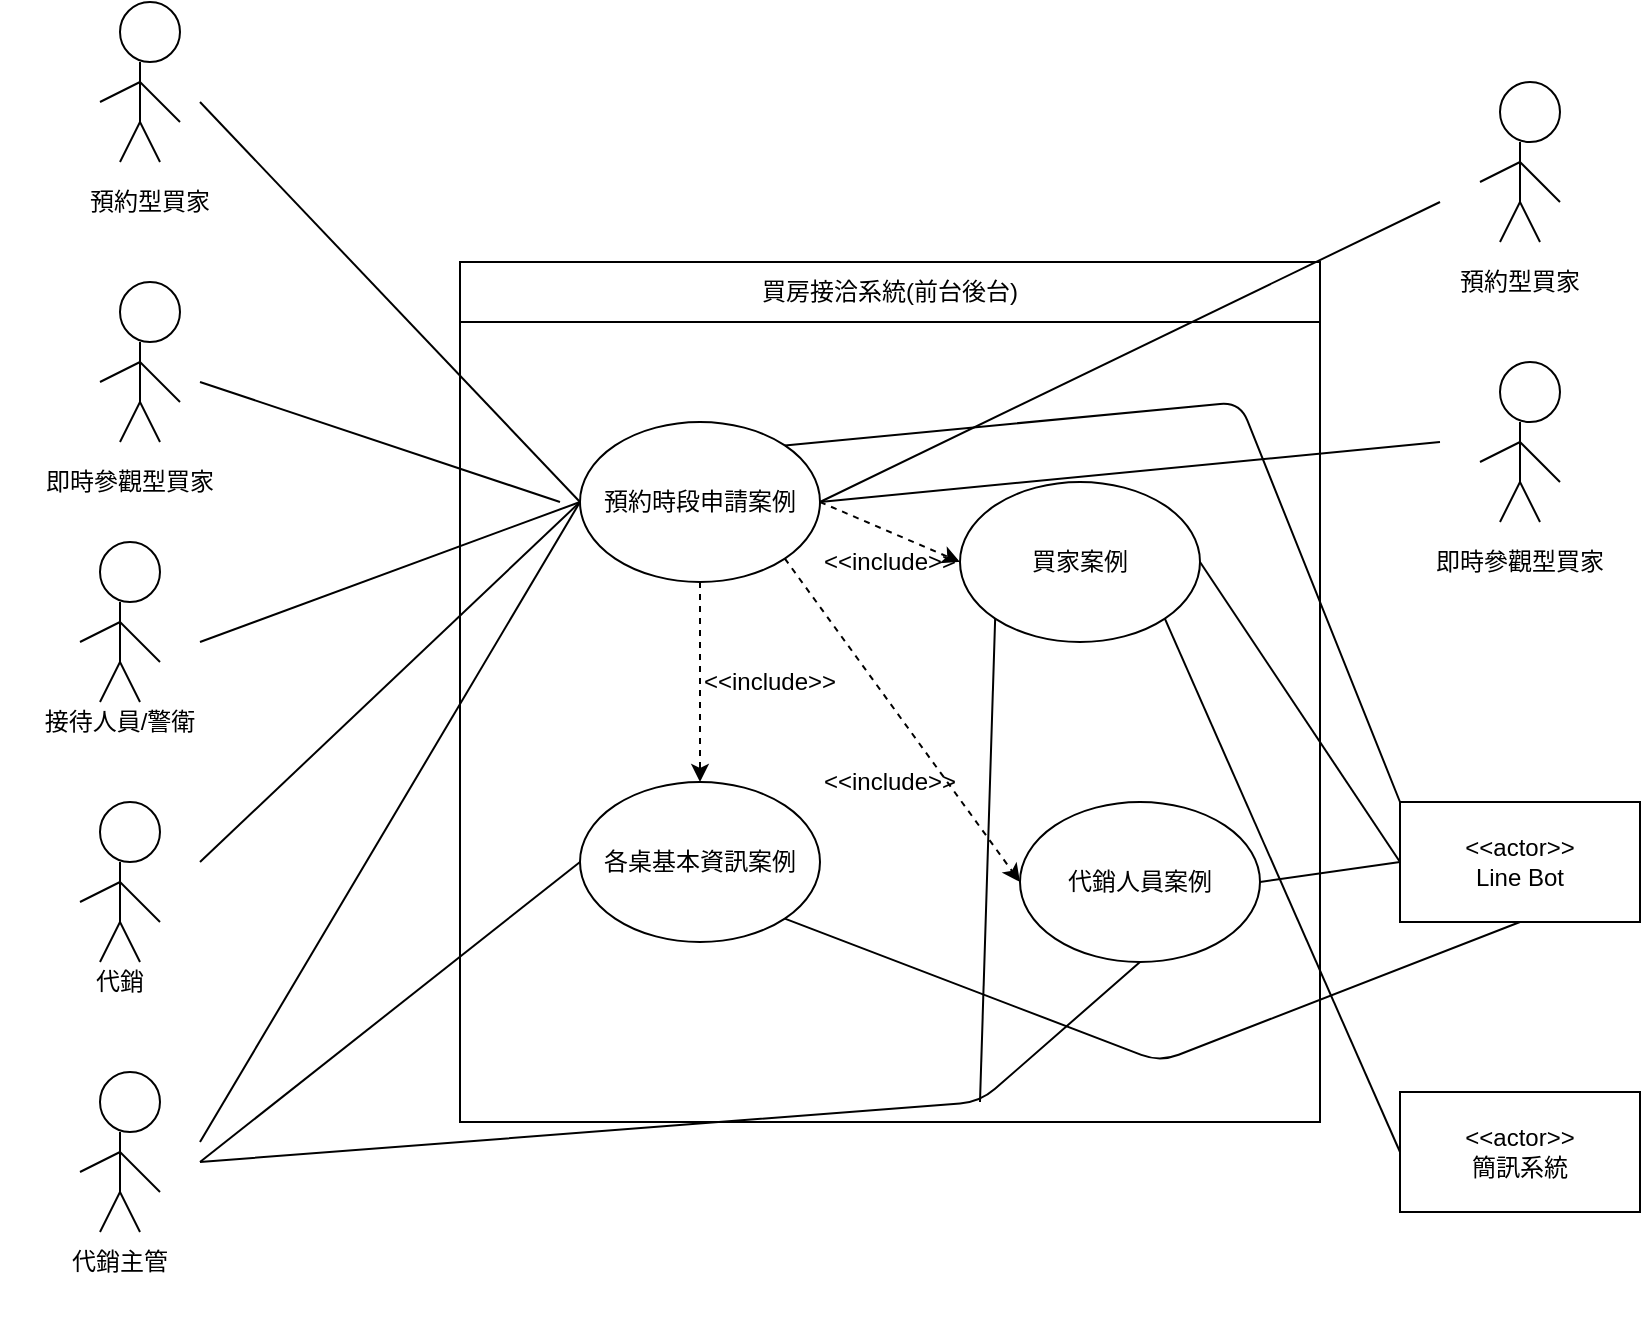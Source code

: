 <mxfile>
    <diagram id="KoW3zuwUAPymf8pgZ1cF" name="第1頁">
        <mxGraphModel dx="2231" dy="683" grid="1" gridSize="10" guides="1" tooltips="1" connect="1" arrows="1" fold="1" page="1" pageScale="1" pageWidth="827" pageHeight="1169" background="#ffffff" math="0" shadow="0">
            <root>
                <mxCell id="0"/>
                <mxCell id="1" parent="0"/>
                <mxCell id="2" value="" style="whiteSpace=wrap;html=1;aspect=fixed;" vertex="1" parent="1">
                    <mxGeometry x="210" y="140" width="430" height="430" as="geometry"/>
                </mxCell>
                <mxCell id="3" value="買房接洽系統(前台後台)" style="rounded=0;whiteSpace=wrap;html=1;" vertex="1" parent="1">
                    <mxGeometry x="210" y="140" width="430" height="30" as="geometry"/>
                </mxCell>
                <mxCell id="8" style="edgeStyle=none;html=1;exitX=0.5;exitY=1;exitDx=0;exitDy=0;dashed=1;" edge="1" parent="1" source="4" target="6">
                    <mxGeometry relative="1" as="geometry"/>
                </mxCell>
                <mxCell id="9" style="edgeStyle=none;html=1;exitX=1;exitY=1;exitDx=0;exitDy=0;entryX=0;entryY=0.5;entryDx=0;entryDy=0;dashed=1;" edge="1" parent="1" source="4" target="7">
                    <mxGeometry relative="1" as="geometry"/>
                </mxCell>
                <mxCell id="10" style="edgeStyle=none;html=1;exitX=1;exitY=0.5;exitDx=0;exitDy=0;entryX=0;entryY=0.5;entryDx=0;entryDy=0;dashed=1;" edge="1" parent="1" source="4" target="5">
                    <mxGeometry relative="1" as="geometry"/>
                </mxCell>
                <mxCell id="75" style="edgeStyle=none;html=1;exitX=1;exitY=0.5;exitDx=0;exitDy=0;endArrow=none;endFill=0;" edge="1" parent="1" source="4">
                    <mxGeometry relative="1" as="geometry">
                        <mxPoint x="700" y="110" as="targetPoint"/>
                    </mxGeometry>
                </mxCell>
                <mxCell id="76" style="edgeStyle=none;html=1;exitX=1;exitY=0.5;exitDx=0;exitDy=0;endArrow=none;endFill=0;" edge="1" parent="1" source="4">
                    <mxGeometry relative="1" as="geometry">
                        <mxPoint x="700" y="230" as="targetPoint"/>
                    </mxGeometry>
                </mxCell>
                <mxCell id="4" value="預約時段申請案例" style="ellipse;whiteSpace=wrap;html=1;" vertex="1" parent="1">
                    <mxGeometry x="270" y="220" width="120" height="80" as="geometry"/>
                </mxCell>
                <mxCell id="71" style="edgeStyle=none;html=1;exitX=0;exitY=1;exitDx=0;exitDy=0;endArrow=none;endFill=0;" edge="1" parent="1" source="5">
                    <mxGeometry relative="1" as="geometry">
                        <mxPoint x="470" y="560" as="targetPoint"/>
                    </mxGeometry>
                </mxCell>
                <mxCell id="5" value="買家案例" style="ellipse;whiteSpace=wrap;html=1;" vertex="1" parent="1">
                    <mxGeometry x="460" y="250" width="120" height="80" as="geometry"/>
                </mxCell>
                <mxCell id="74" style="edgeStyle=none;html=1;exitX=0;exitY=0.5;exitDx=0;exitDy=0;endArrow=none;endFill=0;" edge="1" parent="1" source="6">
                    <mxGeometry relative="1" as="geometry">
                        <mxPoint x="80" y="590" as="targetPoint"/>
                    </mxGeometry>
                </mxCell>
                <mxCell id="6" value="各桌基本資訊案例" style="ellipse;whiteSpace=wrap;html=1;" vertex="1" parent="1">
                    <mxGeometry x="270" y="400" width="120" height="80" as="geometry"/>
                </mxCell>
                <mxCell id="78" style="edgeStyle=none;html=1;exitX=1;exitY=0.5;exitDx=0;exitDy=0;endArrow=none;endFill=0;" edge="1" parent="1" source="7">
                    <mxGeometry relative="1" as="geometry">
                        <mxPoint x="680" y="440" as="targetPoint"/>
                    </mxGeometry>
                </mxCell>
                <mxCell id="7" value="代銷人員案例" style="ellipse;whiteSpace=wrap;html=1;" vertex="1" parent="1">
                    <mxGeometry x="490" y="410" width="120" height="80" as="geometry"/>
                </mxCell>
                <mxCell id="12" value="" style="endArrow=none;html=1;" edge="1" parent="1">
                    <mxGeometry width="50" height="50" relative="1" as="geometry">
                        <mxPoint x="50" y="70" as="sourcePoint"/>
                        <mxPoint x="50" y="40" as="targetPoint"/>
                    </mxGeometry>
                </mxCell>
                <mxCell id="13" value="" style="endArrow=none;html=1;entryX=0.5;entryY=1;entryDx=0;entryDy=0;" edge="1" parent="1">
                    <mxGeometry width="50" height="50" relative="1" as="geometry">
                        <mxPoint x="30" y="60" as="sourcePoint"/>
                        <mxPoint x="50" y="50" as="targetPoint"/>
                    </mxGeometry>
                </mxCell>
                <mxCell id="15" value="" style="endArrow=none;html=1;entryX=0.5;entryY=1;entryDx=0;entryDy=0;" edge="1" parent="1">
                    <mxGeometry width="50" height="50" relative="1" as="geometry">
                        <mxPoint x="40" y="90" as="sourcePoint"/>
                        <mxPoint x="50" y="70" as="targetPoint"/>
                    </mxGeometry>
                </mxCell>
                <mxCell id="16" value="" style="endArrow=none;html=1;entryX=0.5;entryY=1;entryDx=0;entryDy=0;" edge="1" parent="1">
                    <mxGeometry width="50" height="50" relative="1" as="geometry">
                        <mxPoint x="60" y="90" as="sourcePoint"/>
                        <mxPoint x="50" y="70" as="targetPoint"/>
                    </mxGeometry>
                </mxCell>
                <mxCell id="18" value="" style="endArrow=none;html=1;entryX=0.5;entryY=1;entryDx=0;entryDy=0;" edge="1" parent="1">
                    <mxGeometry width="50" height="50" relative="1" as="geometry">
                        <mxPoint x="70" y="70" as="sourcePoint"/>
                        <mxPoint x="50" y="50" as="targetPoint"/>
                    </mxGeometry>
                </mxCell>
                <mxCell id="19" value="" style="ellipse;whiteSpace=wrap;html=1;aspect=fixed;" vertex="1" parent="1">
                    <mxGeometry x="40" y="10" width="30" height="30" as="geometry"/>
                </mxCell>
                <mxCell id="20" value="" style="endArrow=none;html=1;" edge="1" parent="1">
                    <mxGeometry width="50" height="50" relative="1" as="geometry">
                        <mxPoint x="50" y="210" as="sourcePoint"/>
                        <mxPoint x="50" y="180" as="targetPoint"/>
                    </mxGeometry>
                </mxCell>
                <mxCell id="21" value="" style="endArrow=none;html=1;entryX=0.5;entryY=1;entryDx=0;entryDy=0;" edge="1" parent="1">
                    <mxGeometry width="50" height="50" relative="1" as="geometry">
                        <mxPoint x="30" y="200" as="sourcePoint"/>
                        <mxPoint x="50" y="190" as="targetPoint"/>
                    </mxGeometry>
                </mxCell>
                <mxCell id="22" value="" style="endArrow=none;html=1;entryX=0.5;entryY=1;entryDx=0;entryDy=0;" edge="1" parent="1">
                    <mxGeometry width="50" height="50" relative="1" as="geometry">
                        <mxPoint x="40" y="230" as="sourcePoint"/>
                        <mxPoint x="50" y="210" as="targetPoint"/>
                    </mxGeometry>
                </mxCell>
                <mxCell id="23" value="" style="endArrow=none;html=1;entryX=0.5;entryY=1;entryDx=0;entryDy=0;" edge="1" parent="1">
                    <mxGeometry width="50" height="50" relative="1" as="geometry">
                        <mxPoint x="60" y="230" as="sourcePoint"/>
                        <mxPoint x="50" y="210" as="targetPoint"/>
                    </mxGeometry>
                </mxCell>
                <mxCell id="24" value="" style="endArrow=none;html=1;entryX=0.5;entryY=1;entryDx=0;entryDy=0;" edge="1" parent="1">
                    <mxGeometry width="50" height="50" relative="1" as="geometry">
                        <mxPoint x="70" y="210" as="sourcePoint"/>
                        <mxPoint x="50" y="190" as="targetPoint"/>
                    </mxGeometry>
                </mxCell>
                <mxCell id="25" value="" style="ellipse;whiteSpace=wrap;html=1;aspect=fixed;" vertex="1" parent="1">
                    <mxGeometry x="40" y="150" width="30" height="30" as="geometry"/>
                </mxCell>
                <mxCell id="26" value="" style="endArrow=none;html=1;" edge="1" parent="1">
                    <mxGeometry width="50" height="50" relative="1" as="geometry">
                        <mxPoint x="40" y="340" as="sourcePoint"/>
                        <mxPoint x="40" y="310" as="targetPoint"/>
                    </mxGeometry>
                </mxCell>
                <mxCell id="27" value="" style="endArrow=none;html=1;entryX=0.5;entryY=1;entryDx=0;entryDy=0;" edge="1" parent="1">
                    <mxGeometry width="50" height="50" relative="1" as="geometry">
                        <mxPoint x="20" y="330" as="sourcePoint"/>
                        <mxPoint x="40" y="320" as="targetPoint"/>
                    </mxGeometry>
                </mxCell>
                <mxCell id="28" value="" style="endArrow=none;html=1;entryX=0.5;entryY=1;entryDx=0;entryDy=0;" edge="1" parent="1">
                    <mxGeometry width="50" height="50" relative="1" as="geometry">
                        <mxPoint x="30" y="360" as="sourcePoint"/>
                        <mxPoint x="40" y="340" as="targetPoint"/>
                    </mxGeometry>
                </mxCell>
                <mxCell id="29" value="" style="endArrow=none;html=1;entryX=0.5;entryY=1;entryDx=0;entryDy=0;" edge="1" parent="1">
                    <mxGeometry width="50" height="50" relative="1" as="geometry">
                        <mxPoint x="50" y="360" as="sourcePoint"/>
                        <mxPoint x="40" y="340" as="targetPoint"/>
                    </mxGeometry>
                </mxCell>
                <mxCell id="30" value="" style="endArrow=none;html=1;entryX=0.5;entryY=1;entryDx=0;entryDy=0;" edge="1" parent="1">
                    <mxGeometry width="50" height="50" relative="1" as="geometry">
                        <mxPoint x="60" y="340" as="sourcePoint"/>
                        <mxPoint x="40" y="320" as="targetPoint"/>
                    </mxGeometry>
                </mxCell>
                <mxCell id="31" value="" style="ellipse;whiteSpace=wrap;html=1;aspect=fixed;" vertex="1" parent="1">
                    <mxGeometry x="30" y="280" width="30" height="30" as="geometry"/>
                </mxCell>
                <mxCell id="32" value="" style="endArrow=none;html=1;" edge="1" parent="1">
                    <mxGeometry width="50" height="50" relative="1" as="geometry">
                        <mxPoint x="40" y="470" as="sourcePoint"/>
                        <mxPoint x="40" y="440" as="targetPoint"/>
                    </mxGeometry>
                </mxCell>
                <mxCell id="33" value="" style="endArrow=none;html=1;entryX=0.5;entryY=1;entryDx=0;entryDy=0;" edge="1" parent="1">
                    <mxGeometry width="50" height="50" relative="1" as="geometry">
                        <mxPoint x="20" y="460" as="sourcePoint"/>
                        <mxPoint x="40" y="450" as="targetPoint"/>
                    </mxGeometry>
                </mxCell>
                <mxCell id="34" value="" style="endArrow=none;html=1;entryX=0.5;entryY=1;entryDx=0;entryDy=0;" edge="1" parent="1">
                    <mxGeometry width="50" height="50" relative="1" as="geometry">
                        <mxPoint x="30" y="490" as="sourcePoint"/>
                        <mxPoint x="40" y="470" as="targetPoint"/>
                    </mxGeometry>
                </mxCell>
                <mxCell id="35" value="" style="endArrow=none;html=1;entryX=0.5;entryY=1;entryDx=0;entryDy=0;" edge="1" parent="1">
                    <mxGeometry width="50" height="50" relative="1" as="geometry">
                        <mxPoint x="50" y="490" as="sourcePoint"/>
                        <mxPoint x="40" y="470" as="targetPoint"/>
                    </mxGeometry>
                </mxCell>
                <mxCell id="36" value="" style="endArrow=none;html=1;entryX=0.5;entryY=1;entryDx=0;entryDy=0;" edge="1" parent="1">
                    <mxGeometry width="50" height="50" relative="1" as="geometry">
                        <mxPoint x="60" y="470" as="sourcePoint"/>
                        <mxPoint x="40" y="450" as="targetPoint"/>
                    </mxGeometry>
                </mxCell>
                <mxCell id="37" value="" style="ellipse;whiteSpace=wrap;html=1;aspect=fixed;" vertex="1" parent="1">
                    <mxGeometry x="30" y="410" width="30" height="30" as="geometry"/>
                </mxCell>
                <mxCell id="38" value="" style="endArrow=none;html=1;" edge="1" parent="1">
                    <mxGeometry width="50" height="50" relative="1" as="geometry">
                        <mxPoint x="40" y="605" as="sourcePoint"/>
                        <mxPoint x="40" y="575" as="targetPoint"/>
                    </mxGeometry>
                </mxCell>
                <mxCell id="39" value="" style="endArrow=none;html=1;entryX=0.5;entryY=1;entryDx=0;entryDy=0;" edge="1" parent="1">
                    <mxGeometry width="50" height="50" relative="1" as="geometry">
                        <mxPoint x="20" y="595" as="sourcePoint"/>
                        <mxPoint x="40" y="585" as="targetPoint"/>
                    </mxGeometry>
                </mxCell>
                <mxCell id="40" value="" style="endArrow=none;html=1;entryX=0.5;entryY=1;entryDx=0;entryDy=0;" edge="1" parent="1">
                    <mxGeometry width="50" height="50" relative="1" as="geometry">
                        <mxPoint x="30" y="625" as="sourcePoint"/>
                        <mxPoint x="40" y="605" as="targetPoint"/>
                    </mxGeometry>
                </mxCell>
                <mxCell id="41" value="" style="endArrow=none;html=1;entryX=0.5;entryY=1;entryDx=0;entryDy=0;" edge="1" parent="1">
                    <mxGeometry width="50" height="50" relative="1" as="geometry">
                        <mxPoint x="50" y="625" as="sourcePoint"/>
                        <mxPoint x="40" y="605" as="targetPoint"/>
                    </mxGeometry>
                </mxCell>
                <mxCell id="42" value="" style="endArrow=none;html=1;entryX=0.5;entryY=1;entryDx=0;entryDy=0;" edge="1" parent="1">
                    <mxGeometry width="50" height="50" relative="1" as="geometry">
                        <mxPoint x="60" y="605" as="sourcePoint"/>
                        <mxPoint x="40" y="585" as="targetPoint"/>
                    </mxGeometry>
                </mxCell>
                <mxCell id="43" value="" style="ellipse;whiteSpace=wrap;html=1;aspect=fixed;" vertex="1" parent="1">
                    <mxGeometry x="30" y="545" width="30" height="30" as="geometry"/>
                </mxCell>
                <mxCell id="64" style="edgeStyle=none;html=1;entryX=0;entryY=0.5;entryDx=0;entryDy=0;endArrow=none;endFill=0;" edge="1" parent="1" target="4">
                    <mxGeometry relative="1" as="geometry">
                        <mxPoint x="80" y="60" as="sourcePoint"/>
                    </mxGeometry>
                </mxCell>
                <mxCell id="45" value="預約型買家" style="rounded=0;whiteSpace=wrap;html=1;fillColor=none;strokeColor=none;" vertex="1" parent="1">
                    <mxGeometry x="-5" y="80" width="120" height="60" as="geometry"/>
                </mxCell>
                <mxCell id="65" style="edgeStyle=none;html=1;endArrow=none;endFill=0;" edge="1" parent="1">
                    <mxGeometry relative="1" as="geometry">
                        <mxPoint x="260" y="260" as="targetPoint"/>
                        <mxPoint x="80" y="200" as="sourcePoint"/>
                    </mxGeometry>
                </mxCell>
                <mxCell id="46" value="即時參觀型買家" style="rounded=0;whiteSpace=wrap;html=1;fillColor=none;strokeColor=none;" vertex="1" parent="1">
                    <mxGeometry x="-15" y="220" width="120" height="60" as="geometry"/>
                </mxCell>
                <mxCell id="66" style="edgeStyle=none;html=1;entryX=0;entryY=0.5;entryDx=0;entryDy=0;endArrow=none;endFill=0;" edge="1" parent="1" target="4">
                    <mxGeometry relative="1" as="geometry">
                        <mxPoint x="80" y="330" as="sourcePoint"/>
                    </mxGeometry>
                </mxCell>
                <mxCell id="47" value="接待人員/警衛" style="rounded=0;whiteSpace=wrap;html=1;fillColor=none;strokeColor=none;" vertex="1" parent="1">
                    <mxGeometry x="-20" y="340" width="120" height="60" as="geometry"/>
                </mxCell>
                <mxCell id="67" style="edgeStyle=none;html=1;entryX=0;entryY=0.5;entryDx=0;entryDy=0;endArrow=none;endFill=0;" edge="1" parent="1" target="4">
                    <mxGeometry relative="1" as="geometry">
                        <mxPoint x="80" y="440" as="sourcePoint"/>
                    </mxGeometry>
                </mxCell>
                <mxCell id="48" value="代銷" style="rounded=0;whiteSpace=wrap;html=1;fillColor=none;strokeColor=none;" vertex="1" parent="1">
                    <mxGeometry x="-20" y="470" width="120" height="60" as="geometry"/>
                </mxCell>
                <mxCell id="68" style="edgeStyle=none;html=1;endArrow=none;endFill=0;" edge="1" parent="1">
                    <mxGeometry relative="1" as="geometry">
                        <mxPoint x="270" y="260" as="targetPoint"/>
                        <mxPoint x="80" y="580" as="sourcePoint"/>
                    </mxGeometry>
                </mxCell>
                <mxCell id="70" style="edgeStyle=none;html=1;entryX=0.5;entryY=1;entryDx=0;entryDy=0;endArrow=none;endFill=0;" edge="1" parent="1" target="7">
                    <mxGeometry relative="1" as="geometry">
                        <mxPoint x="80" y="590" as="sourcePoint"/>
                        <Array as="points">
                            <mxPoint x="470" y="560"/>
                        </Array>
                    </mxGeometry>
                </mxCell>
                <mxCell id="49" value="代銷主管" style="rounded=0;whiteSpace=wrap;html=1;fillColor=none;strokeColor=none;" vertex="1" parent="1">
                    <mxGeometry x="-20" y="610" width="120" height="60" as="geometry"/>
                </mxCell>
                <mxCell id="50" value="" style="endArrow=none;html=1;" edge="1" parent="1">
                    <mxGeometry width="50" height="50" relative="1" as="geometry">
                        <mxPoint x="740" y="110" as="sourcePoint"/>
                        <mxPoint x="740" y="80" as="targetPoint"/>
                    </mxGeometry>
                </mxCell>
                <mxCell id="51" value="" style="endArrow=none;html=1;entryX=0.5;entryY=1;entryDx=0;entryDy=0;" edge="1" parent="1">
                    <mxGeometry width="50" height="50" relative="1" as="geometry">
                        <mxPoint x="720" y="100" as="sourcePoint"/>
                        <mxPoint x="740" y="90" as="targetPoint"/>
                    </mxGeometry>
                </mxCell>
                <mxCell id="52" value="" style="endArrow=none;html=1;entryX=0.5;entryY=1;entryDx=0;entryDy=0;" edge="1" parent="1">
                    <mxGeometry width="50" height="50" relative="1" as="geometry">
                        <mxPoint x="730" y="130" as="sourcePoint"/>
                        <mxPoint x="740" y="110" as="targetPoint"/>
                    </mxGeometry>
                </mxCell>
                <mxCell id="53" value="" style="endArrow=none;html=1;entryX=0.5;entryY=1;entryDx=0;entryDy=0;" edge="1" parent="1">
                    <mxGeometry width="50" height="50" relative="1" as="geometry">
                        <mxPoint x="750" y="130" as="sourcePoint"/>
                        <mxPoint x="740" y="110" as="targetPoint"/>
                    </mxGeometry>
                </mxCell>
                <mxCell id="54" value="" style="endArrow=none;html=1;entryX=0.5;entryY=1;entryDx=0;entryDy=0;" edge="1" parent="1">
                    <mxGeometry width="50" height="50" relative="1" as="geometry">
                        <mxPoint x="760" y="110" as="sourcePoint"/>
                        <mxPoint x="740" y="90" as="targetPoint"/>
                    </mxGeometry>
                </mxCell>
                <mxCell id="55" value="" style="ellipse;whiteSpace=wrap;html=1;aspect=fixed;" vertex="1" parent="1">
                    <mxGeometry x="730" y="50" width="30" height="30" as="geometry"/>
                </mxCell>
                <mxCell id="56" value="預約型買家" style="rounded=0;whiteSpace=wrap;html=1;fillColor=none;strokeColor=none;" vertex="1" parent="1">
                    <mxGeometry x="680" y="120" width="120" height="60" as="geometry"/>
                </mxCell>
                <mxCell id="57" value="" style="endArrow=none;html=1;" edge="1" parent="1">
                    <mxGeometry width="50" height="50" relative="1" as="geometry">
                        <mxPoint x="740" y="250" as="sourcePoint"/>
                        <mxPoint x="740" y="220" as="targetPoint"/>
                    </mxGeometry>
                </mxCell>
                <mxCell id="58" value="" style="endArrow=none;html=1;entryX=0.5;entryY=1;entryDx=0;entryDy=0;" edge="1" parent="1">
                    <mxGeometry width="50" height="50" relative="1" as="geometry">
                        <mxPoint x="720" y="240" as="sourcePoint"/>
                        <mxPoint x="740" y="230" as="targetPoint"/>
                    </mxGeometry>
                </mxCell>
                <mxCell id="59" value="" style="endArrow=none;html=1;entryX=0.5;entryY=1;entryDx=0;entryDy=0;" edge="1" parent="1">
                    <mxGeometry width="50" height="50" relative="1" as="geometry">
                        <mxPoint x="730" y="270" as="sourcePoint"/>
                        <mxPoint x="740" y="250" as="targetPoint"/>
                    </mxGeometry>
                </mxCell>
                <mxCell id="60" value="" style="endArrow=none;html=1;entryX=0.5;entryY=1;entryDx=0;entryDy=0;" edge="1" parent="1">
                    <mxGeometry width="50" height="50" relative="1" as="geometry">
                        <mxPoint x="750" y="270" as="sourcePoint"/>
                        <mxPoint x="740" y="250" as="targetPoint"/>
                    </mxGeometry>
                </mxCell>
                <mxCell id="61" value="" style="endArrow=none;html=1;entryX=0.5;entryY=1;entryDx=0;entryDy=0;" edge="1" parent="1">
                    <mxGeometry width="50" height="50" relative="1" as="geometry">
                        <mxPoint x="760" y="250" as="sourcePoint"/>
                        <mxPoint x="740" y="230" as="targetPoint"/>
                    </mxGeometry>
                </mxCell>
                <mxCell id="62" value="" style="ellipse;whiteSpace=wrap;html=1;aspect=fixed;" vertex="1" parent="1">
                    <mxGeometry x="730" y="190" width="30" height="30" as="geometry"/>
                </mxCell>
                <mxCell id="63" value="即時參觀型買家" style="rounded=0;whiteSpace=wrap;html=1;fillColor=none;strokeColor=none;" vertex="1" parent="1">
                    <mxGeometry x="680" y="260" width="120" height="60" as="geometry"/>
                </mxCell>
                <mxCell id="77" style="edgeStyle=none;html=1;exitX=0;exitY=0.5;exitDx=0;exitDy=0;entryX=1;entryY=0.5;entryDx=0;entryDy=0;endArrow=none;endFill=0;" edge="1" parent="1" source="72" target="5">
                    <mxGeometry relative="1" as="geometry"/>
                </mxCell>
                <mxCell id="83" style="edgeStyle=none;html=1;exitX=0.5;exitY=1;exitDx=0;exitDy=0;entryX=1;entryY=1;entryDx=0;entryDy=0;endArrow=none;endFill=0;" edge="1" parent="1" source="72" target="6">
                    <mxGeometry relative="1" as="geometry">
                        <Array as="points">
                            <mxPoint x="560" y="540"/>
                        </Array>
                    </mxGeometry>
                </mxCell>
                <mxCell id="84" style="edgeStyle=none;html=1;exitX=0;exitY=0;exitDx=0;exitDy=0;entryX=1;entryY=0;entryDx=0;entryDy=0;endArrow=none;endFill=0;" edge="1" parent="1" source="72" target="4">
                    <mxGeometry relative="1" as="geometry">
                        <Array as="points">
                            <mxPoint x="600" y="210"/>
                        </Array>
                    </mxGeometry>
                </mxCell>
                <mxCell id="72" value="&amp;lt;&amp;lt;actor&amp;gt;&amp;gt;&lt;br&gt;Line Bot" style="rounded=0;whiteSpace=wrap;html=1;" vertex="1" parent="1">
                    <mxGeometry x="680" y="410" width="120" height="60" as="geometry"/>
                </mxCell>
                <mxCell id="79" style="edgeStyle=none;html=1;exitX=0;exitY=0.5;exitDx=0;exitDy=0;entryX=1;entryY=1;entryDx=0;entryDy=0;endArrow=none;endFill=0;" edge="1" parent="1" source="73" target="5">
                    <mxGeometry relative="1" as="geometry"/>
                </mxCell>
                <mxCell id="73" value="&amp;lt;&amp;lt;actor&amp;gt;&amp;gt;&lt;br&gt;簡訊系統" style="rounded=0;whiteSpace=wrap;html=1;" vertex="1" parent="1">
                    <mxGeometry x="680" y="555" width="120" height="60" as="geometry"/>
                </mxCell>
                <mxCell id="80" value="&amp;lt;&amp;lt;include&amp;gt;&amp;gt;" style="rounded=0;whiteSpace=wrap;html=1;fillColor=none;strokeColor=none;" vertex="1" parent="1">
                    <mxGeometry x="330" y="330" width="70" height="40" as="geometry"/>
                </mxCell>
                <mxCell id="81" value="&amp;lt;&amp;lt;include&amp;gt;&amp;gt;" style="rounded=0;whiteSpace=wrap;html=1;fillColor=none;strokeColor=none;" vertex="1" parent="1">
                    <mxGeometry x="390" y="380" width="70" height="40" as="geometry"/>
                </mxCell>
                <mxCell id="82" value="&amp;lt;&amp;lt;include&amp;gt;&amp;gt;" style="rounded=0;whiteSpace=wrap;html=1;fillColor=none;strokeColor=none;" vertex="1" parent="1">
                    <mxGeometry x="390" y="270" width="70" height="40" as="geometry"/>
                </mxCell>
            </root>
        </mxGraphModel>
    </diagram>
</mxfile>